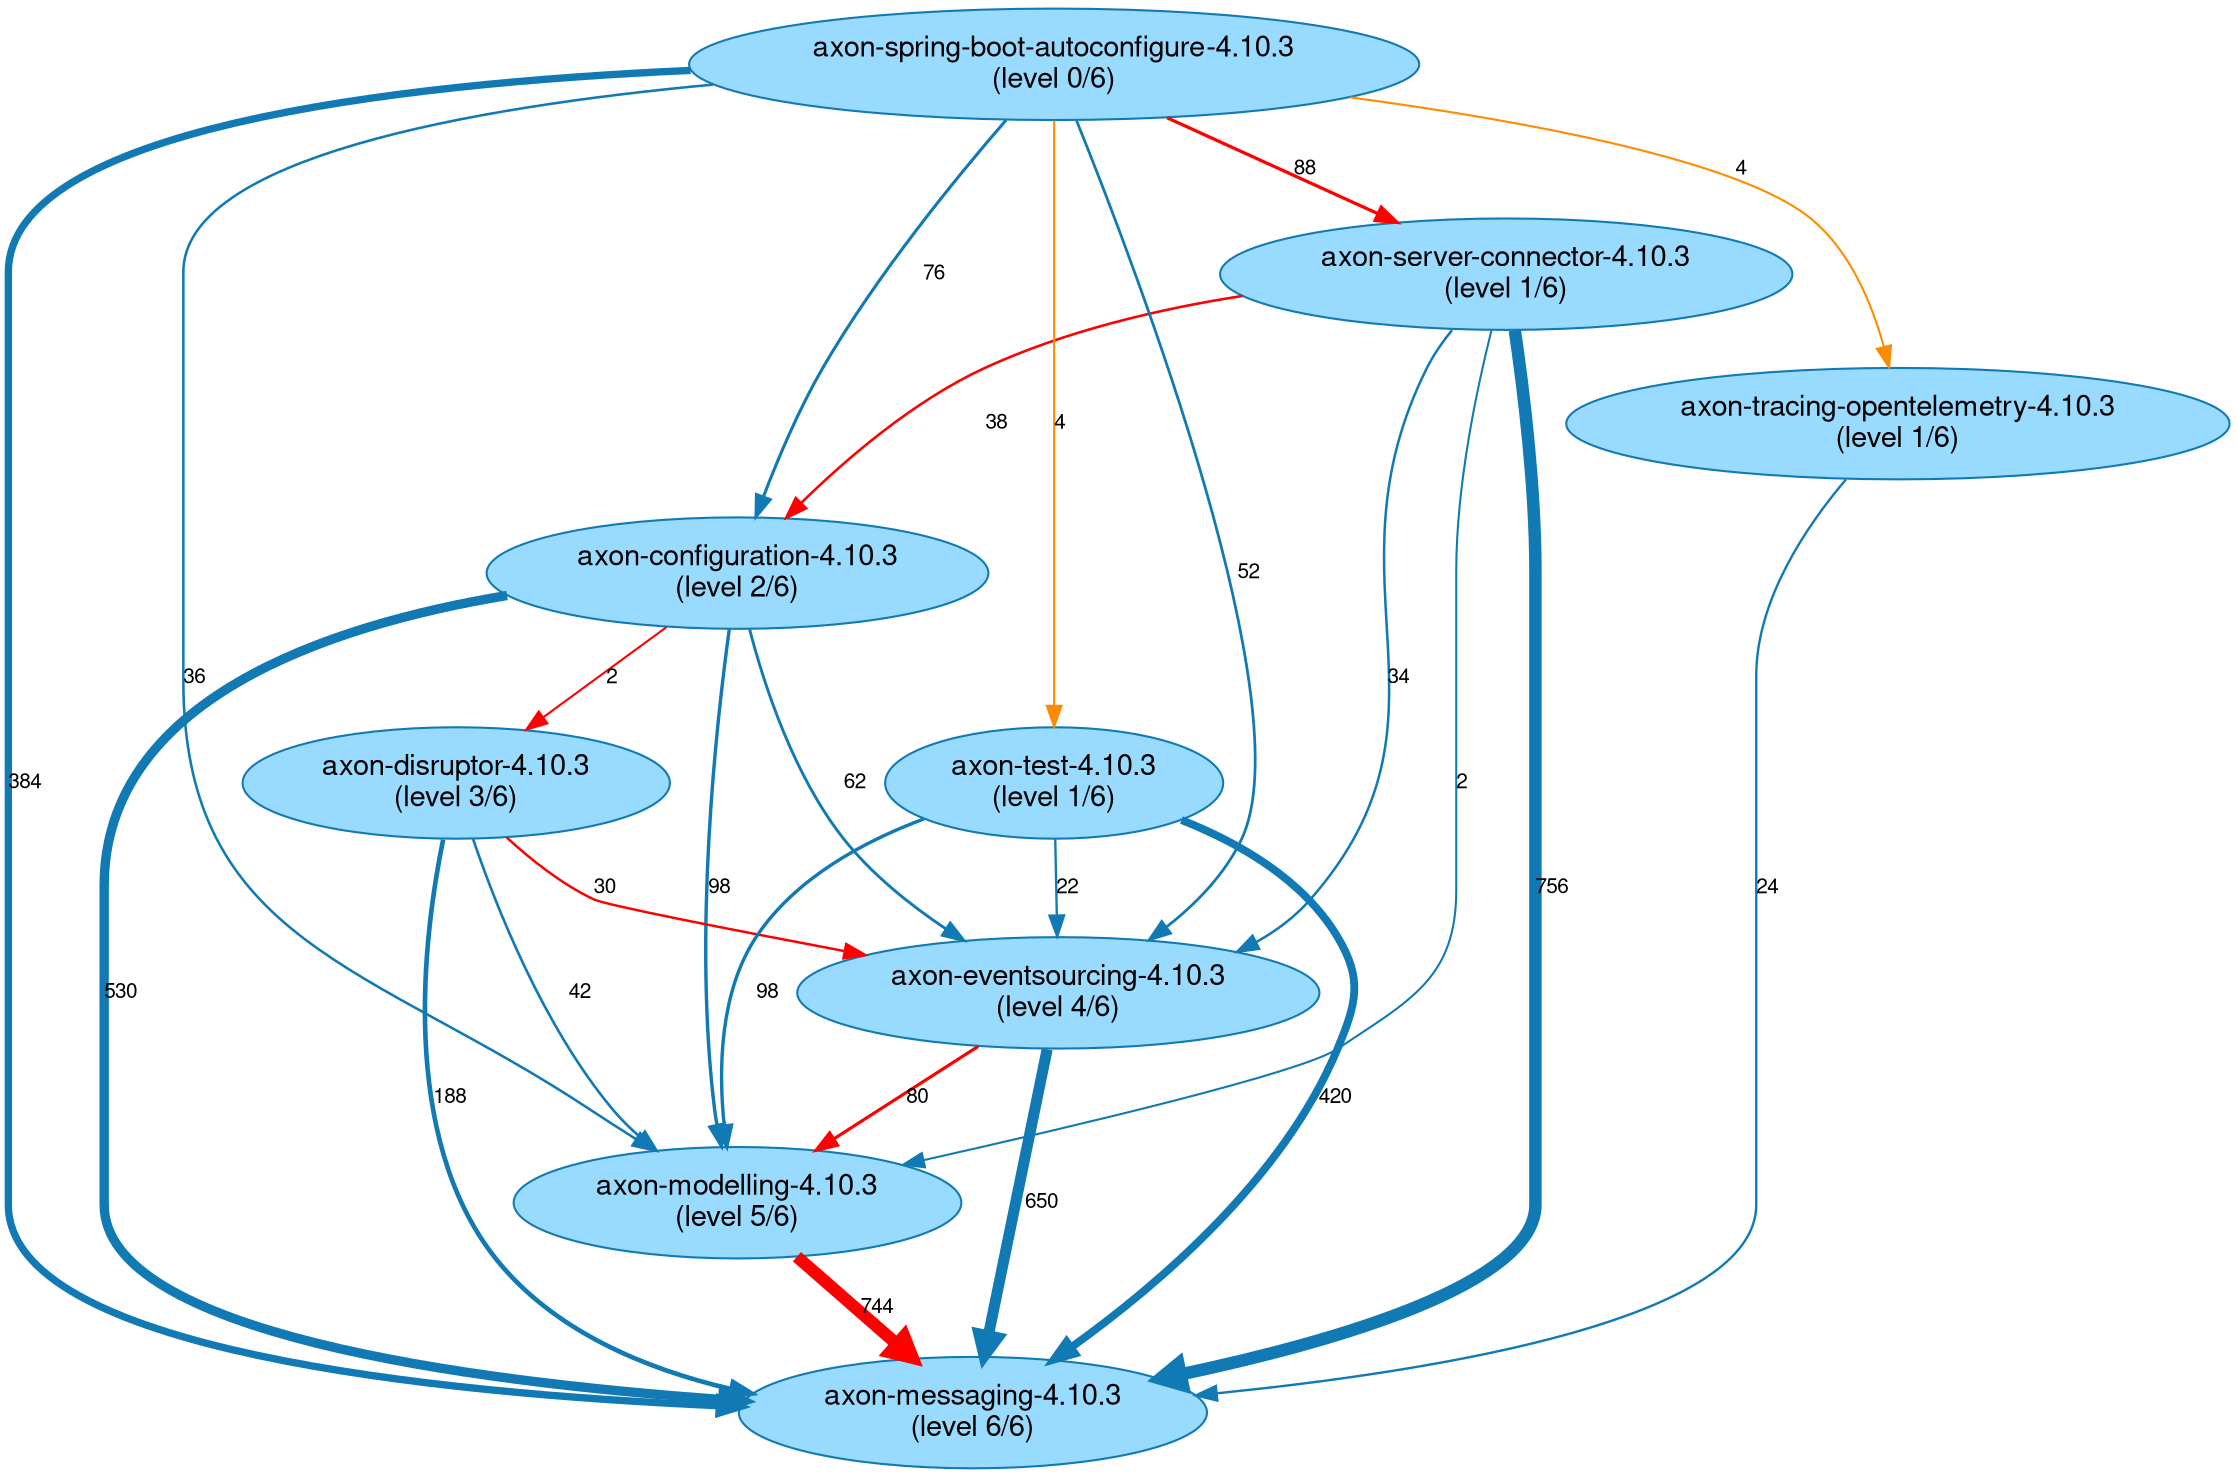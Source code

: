 // This GraphViz dot file was generated by the script convertQueryResultCsvToGraphVizDotFile.sh with default.template

strict digraph JavaArtifactLongestPaths {
    fontname = "Helvetica,Arial,sans-serif";
    node [fontname = "Helvetica,Arial,sans-serif";];
    edge [fontname = "Helvetica,Arial,sans-serif"; fontsize = 10;];
    node [style = filled; fillcolor = "0.560 0.400 0.999";];
    node [color = "0.560 0.900 0.700";];
    edge [color = "0.560 0.900 0.700";];
	"axon-configuration-4.10.3\n(level 2/6)" -> "axon-eventsourcing-4.10.3\n(level 4/6)" [label=62; penwidth=1.4; ];
	"axon-configuration-4.10.3\n(level 2/6)" -> "axon-modelling-4.10.3\n(level 5/6)" [label=98; penwidth=1.64; ];
	"axon-configuration-4.10.3\n(level 2/6)" -> "axon-messaging-4.10.3\n(level 6/6)" [label=530; penwidth=4.5; ];
	"axon-configuration-4.10.3\n(level 2/6)" -> "axon-disruptor-4.10.3\n(level 3/6)" [label=2; penwidth=1.0; color="red"; ];
	"axon-eventsourcing-4.10.3\n(level 4/6)" -> "axon-messaging-4.10.3\n(level 6/6)" [label=650; penwidth=5.3; ];
	"axon-eventsourcing-4.10.3\n(level 4/6)" -> "axon-modelling-4.10.3\n(level 5/6)" [label=80; penwidth=1.52; color="red"; ];
	"axon-server-connector-4.10.3\n(level 1/6)" -> "axon-messaging-4.10.3\n(level 6/6)" [label=756; penwidth=6.0; ];
	"axon-server-connector-4.10.3\n(level 1/6)" -> "axon-eventsourcing-4.10.3\n(level 4/6)" [label=34; penwidth=1.21; ];
	"axon-server-connector-4.10.3\n(level 1/6)" -> "axon-configuration-4.10.3\n(level 2/6)" [label=38; penwidth=1.24; color="red"; ];
	"axon-server-connector-4.10.3\n(level 1/6)" -> "axon-modelling-4.10.3\n(level 5/6)" [label=2; penwidth=1.0; ];
	"axon-spring-boot-autoconfigure-4.10.3\n(level 0/6)" -> "axon-messaging-4.10.3\n(level 6/6)" [label=384; penwidth=3.53; ];
	"axon-spring-boot-autoconfigure-4.10.3\n(level 0/6)" -> "axon-server-connector-4.10.3\n(level 1/6)" [label=88; penwidth=1.57; color="red"; ];
	"axon-spring-boot-autoconfigure-4.10.3\n(level 0/6)" -> "axon-configuration-4.10.3\n(level 2/6)" [label=76; penwidth=1.49; ];
	"axon-spring-boot-autoconfigure-4.10.3\n(level 0/6)" -> "axon-eventsourcing-4.10.3\n(level 4/6)" [label=52; penwidth=1.33; ];
	"axon-spring-boot-autoconfigure-4.10.3\n(level 0/6)" -> "axon-modelling-4.10.3\n(level 5/6)" [label=36; penwidth=1.23; ];
	"axon-spring-boot-autoconfigure-4.10.3\n(level 0/6)" -> "axon-test-4.10.3\n(level 1/6)" [label=4; penwidth=1.01; ];
	"axon-spring-boot-autoconfigure-4.10.3\n(level 0/6)" -> "axon-tracing-opentelemetry-4.10.3\n(level 1/6)" [label=4; penwidth=1.01; ];
	"axon-modelling-4.10.3\n(level 5/6)" -> "axon-messaging-4.10.3\n(level 6/6)" [label=744; penwidth=5.92; color="red"; ];
	"axon-test-4.10.3\n(level 1/6)" -> "axon-messaging-4.10.3\n(level 6/6)" [label=420; penwidth=3.77; ];
	"axon-test-4.10.3\n(level 1/6)" -> "axon-modelling-4.10.3\n(level 5/6)" [label=98; penwidth=1.64; ];
	"axon-test-4.10.3\n(level 1/6)" -> "axon-eventsourcing-4.10.3\n(level 4/6)" [label=22; penwidth=1.13; ];
	"axon-tracing-opentelemetry-4.10.3\n(level 1/6)" -> "axon-messaging-4.10.3\n(level 6/6)" [label=24; penwidth=1.15; ];
	"axon-disruptor-4.10.3\n(level 3/6)" -> "axon-messaging-4.10.3\n(level 6/6)" [label=188; penwidth=2.23; ];
	"axon-disruptor-4.10.3\n(level 3/6)" -> "axon-modelling-4.10.3\n(level 5/6)" [label=42; penwidth=1.27; ];
	"axon-disruptor-4.10.3\n(level 3/6)" -> "axon-eventsourcing-4.10.3\n(level 4/6)" [label=30; penwidth=1.19; color="red"; ];
	"axon-spring-boot-autoconfigure-4.10.3\n(level 0/6)" -> "axon-test-4.10.3\n(level 1/6)" [label=4; penwidth=1.01; color="darkorange"; ];
	"axon-spring-boot-autoconfigure-4.10.3\n(level 0/6)" -> "axon-tracing-opentelemetry-4.10.3\n(level 1/6)" [label=4; penwidth=1.01; color="darkorange"; ];
}

